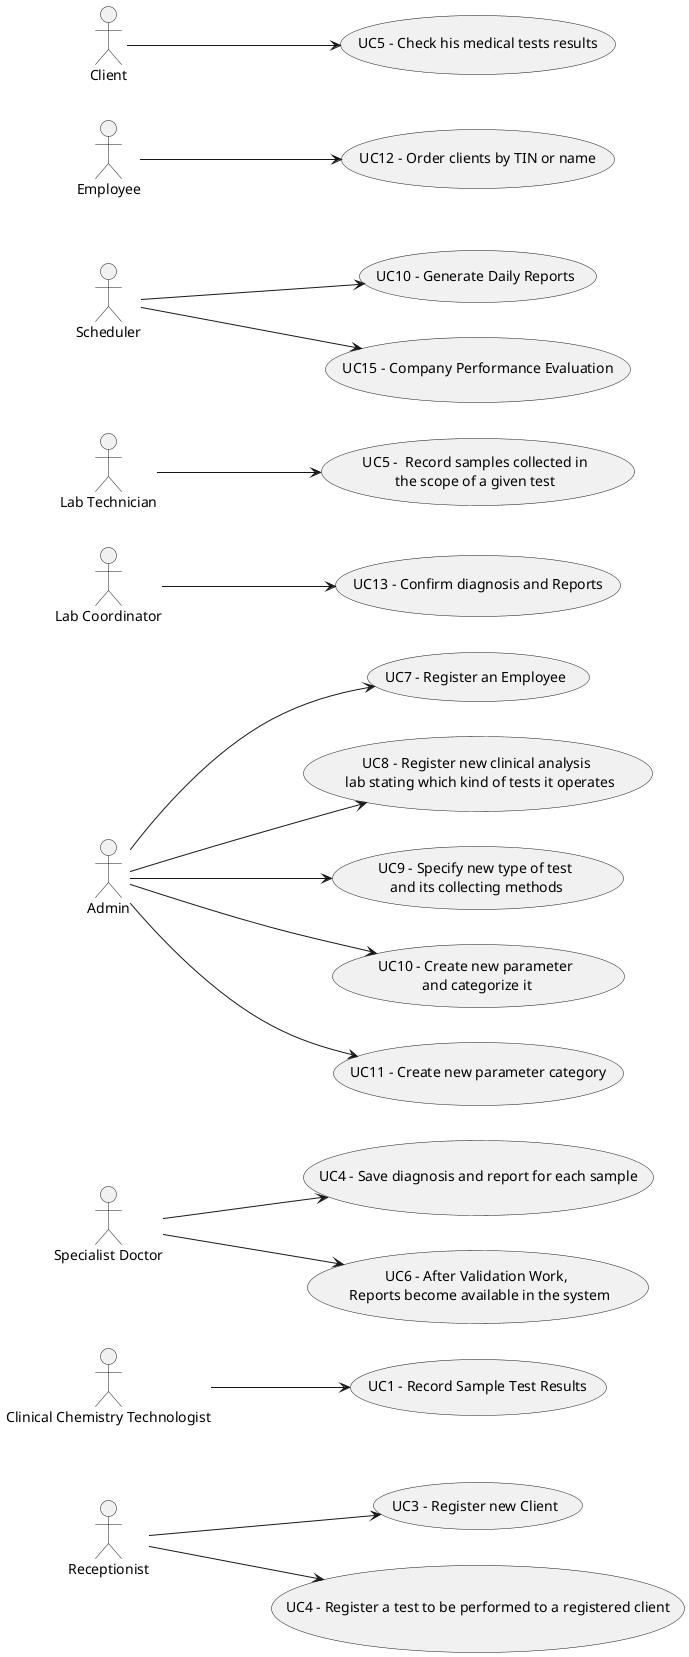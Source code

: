 @startuml
'https://plantuml.com/use-case-diagram

left to right direction
:Receptionist: as Recep
Recep --> (UC3 - Register new Client)
Recep --> (UC4 - Register a test to be performed to a registered client)
:Clinical Chemistry Technologist: --> (UC1 - Record Sample Test Results)
:Specialist Doctor: --> (UC4 - Save diagnosis and report for each sample)
:Specialist Doctor: --> (UC6 - After Validation Work, \n Reports become available in the system)
:Admin: --> (UC7 - Register an Employee)
:Admin: --> (UC8 - Register new clinical analysis \n lab stating which kind of tests it operates)
:Admin: --> (UC9 - Specify new type of test\n and its collecting methods)
:Admin: --> (UC10 - Create new parameter\n and categorize it)
:Admin: --> (UC11 - Create new parameter category)


:Lab Coordinator: as lc
(UC13 - Confirm diagnosis and Reports) as UC15
:Lab Technician: as lt
(UC5 -  Record samples collected in\nthe scope of a given test) as UC5

:Scheduler: --> (UC10 - Generate Daily Reports)
:Scheduler: --> (UC15 - Company Performance Evaluation)
lc --> UC15


lt --> UC5


:Employee: --> (UC12 - Order clients by TIN or name)
:Client: --> (UC5 - Check his medical tests results)
@enduml